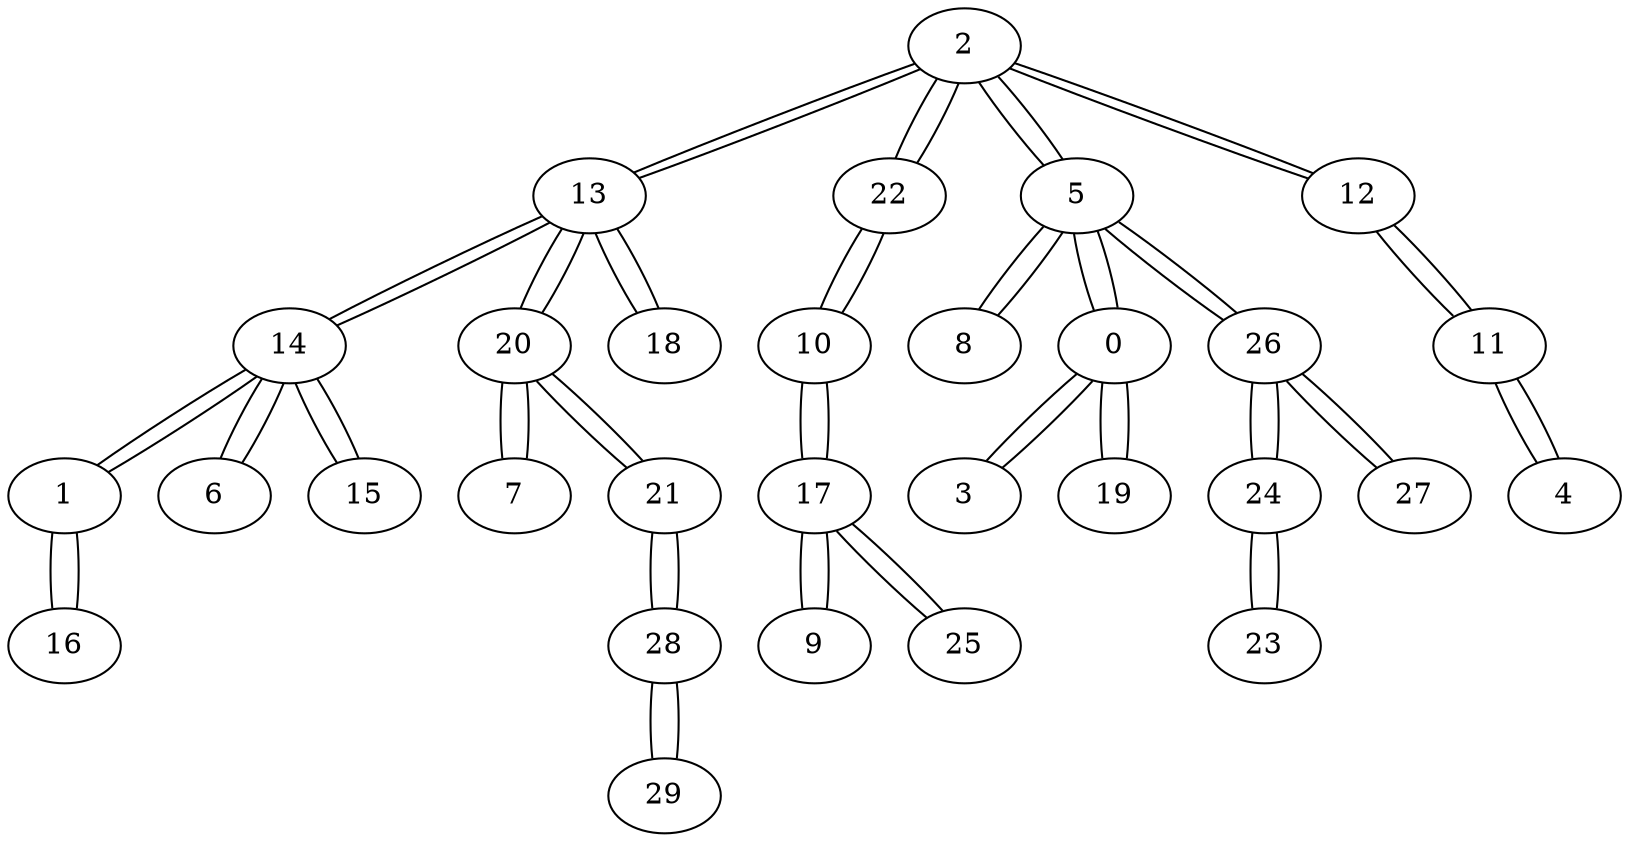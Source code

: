 // Gilbert
graph {
	2 [label=2]
	2 -- 13
	2 -- 22
	2 -- 5
	2 -- 12
	13 [label=13]
	13 -- 2
	13 -- 14
	13 -- 20
	13 -- 18
	22 [label=22]
	22 -- 2
	22 -- 10
	5 [label=5]
	5 -- 2
	5 -- 8
	5 -- 0
	5 -- 26
	12 [label=12]
	12 -- 2
	12 -- 11
	14 [label=14]
	14 -- 13
	14 -- 1
	14 -- 6
	14 -- 15
	20 [label=20]
	20 -- 13
	20 -- 7
	20 -- 21
	18 [label=18]
	18 -- 13
	10 [label=10]
	10 -- 22
	10 -- 17
	8 [label=8]
	8 -- 5
	0 [label=0]
	0 -- 5
	0 -- 3
	0 -- 19
	26 [label=26]
	26 -- 5
	26 -- 24
	26 -- 27
	11 [label=11]
	11 -- 12
	11 -- 4
	1 [label=1]
	1 -- 14
	1 -- 16
	6 [label=6]
	6 -- 14
	15 [label=15]
	15 -- 14
	7 [label=7]
	7 -- 20
	21 [label=21]
	21 -- 20
	21 -- 28
	17 [label=17]
	17 -- 10
	17 -- 9
	17 -- 25
	3 [label=3]
	3 -- 0
	19 [label=19]
	19 -- 0
	24 [label=24]
	24 -- 26
	24 -- 23
	27 [label=27]
	27 -- 26
	4 [label=4]
	4 -- 11
	16 [label=16]
	16 -- 1
	28 [label=28]
	28 -- 21
	28 -- 29
	9 [label=9]
	9 -- 17
	25 [label=25]
	25 -- 17
	23 [label=23]
	23 -- 24
	29 [label=29]
	29 -- 28
}
